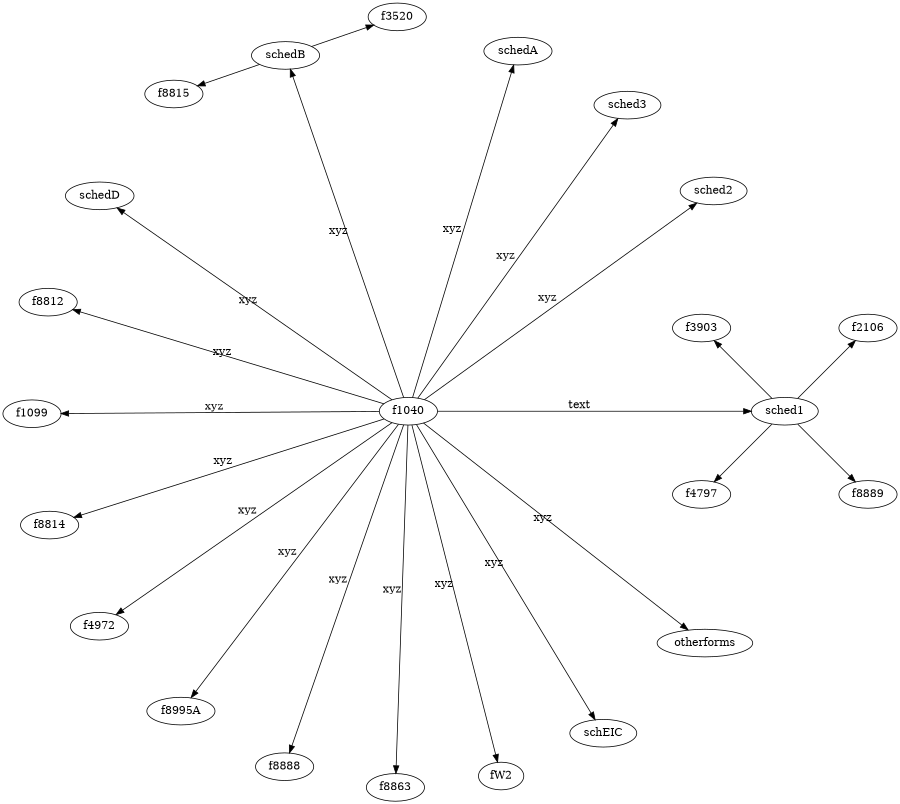 digraph G {
    layout=circo
    size="6,6"
	f1040 -> sched1 [label="text"]
	f1040 -> sched2 [label="xyz"]
	f1040 -> sched3 [label="xyz"]
	f1040 -> schedA [label="xyz"]
	f1040 -> schedB [label="xyz"]
	f1040 -> schedD [label="xyz"]
	f1040 -> f8812 [label="xyz"]
	f1040 -> f1099 [label="xyz"]
	f1040 -> f8814 [label="xyz"]
	f1040 -> f4972 [label="xyz"]
	f1040 -> f8995A [label="xyz"]
	f1040 -> f8888 [label="xyz"]
	f1040 -> f8863 [label="xyz"]
	f1040 -> fW2 [label="xyz"]
	f1040 -> schEIC [label="xyz"]
	f1040 -> otherforms [label="xyz"]
    sched1 -> f4797
    sched1 -> f8889
    sched1 -> f2106
    sched1 -> f3903
    schedB -> f3520
    schedB -> f8815
}
